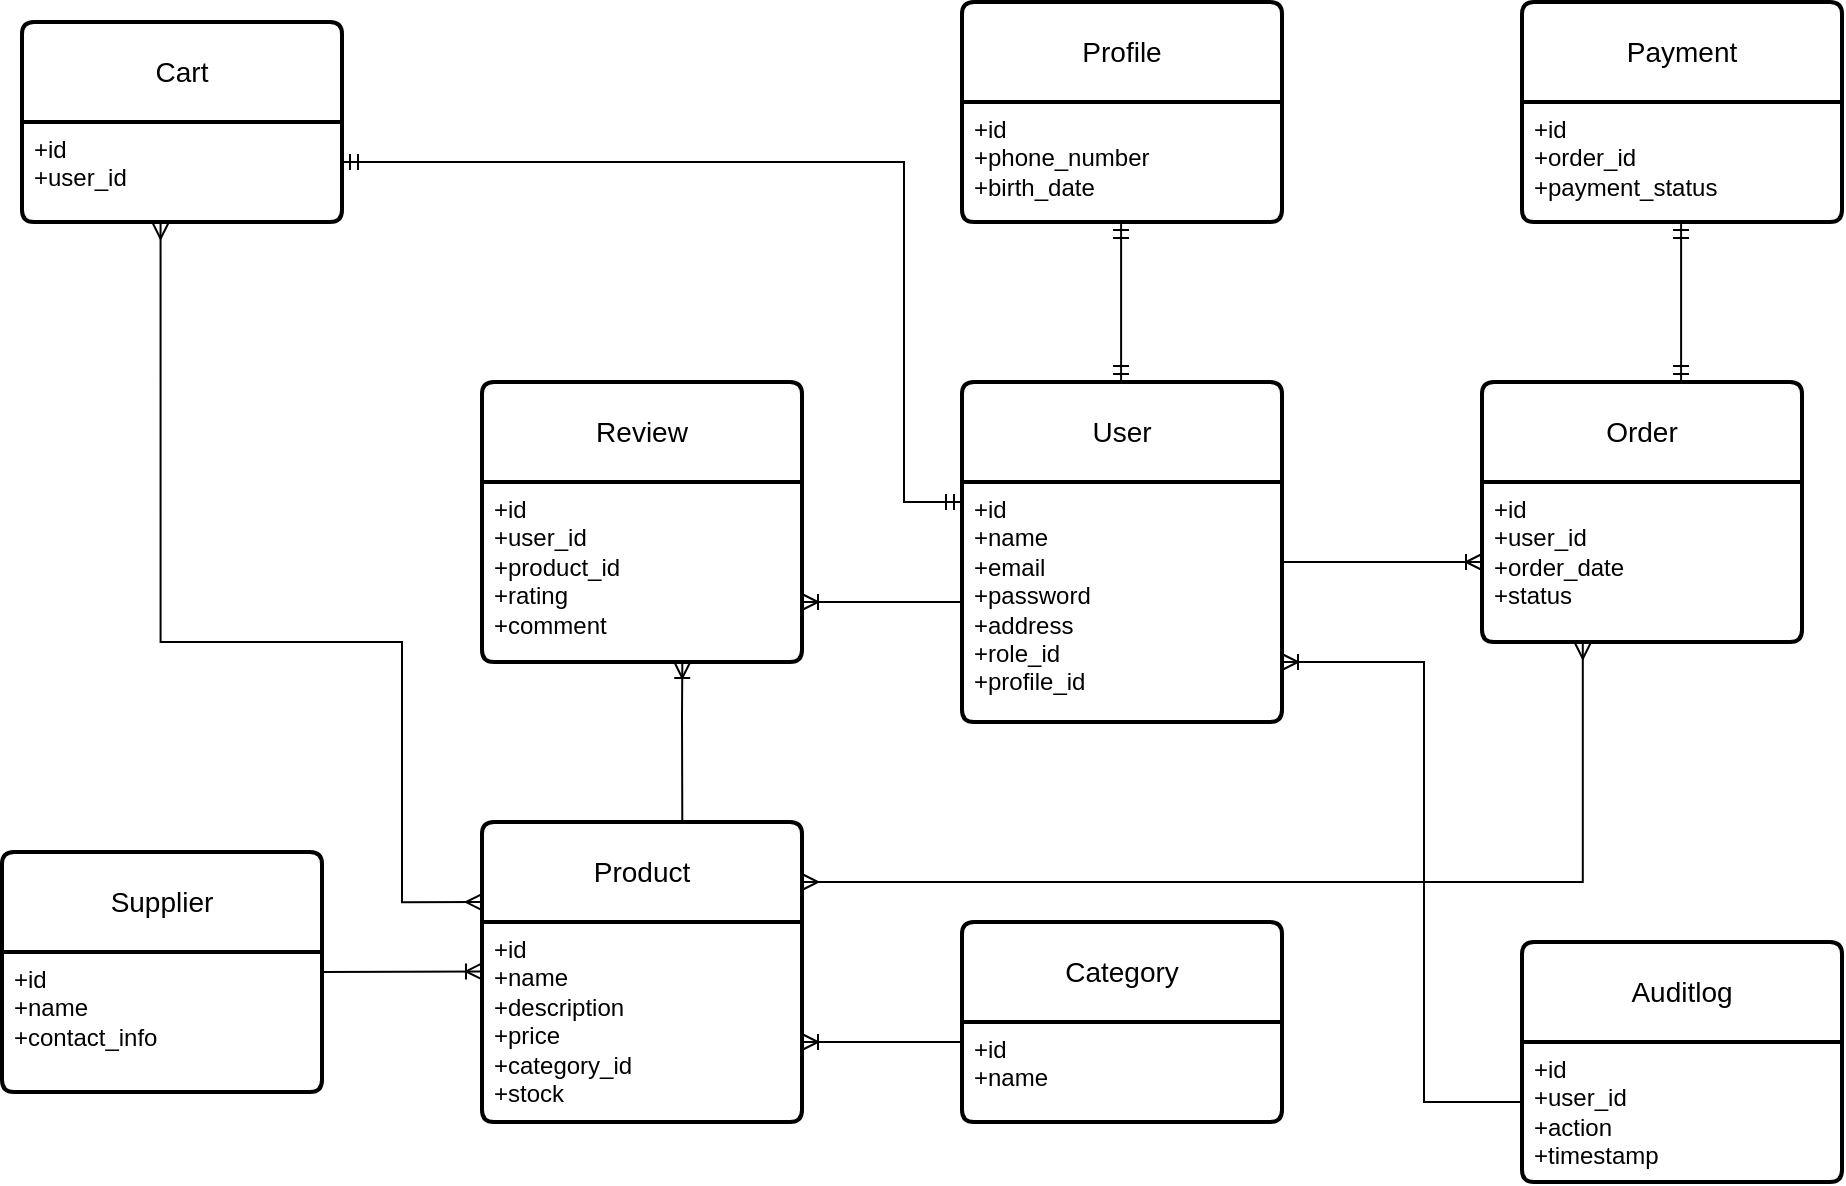 <mxfile version="24.4.13" type="device">
  <diagram name="Страница — 1" id="pphEKaw6OGg2zeK0ku8d">
    <mxGraphModel dx="1762" dy="2179" grid="1" gridSize="10" guides="1" tooltips="1" connect="1" arrows="1" fold="1" page="1" pageScale="1" pageWidth="827" pageHeight="1169" math="0" shadow="0">
      <root>
        <mxCell id="0" />
        <mxCell id="1" parent="0" />
        <mxCell id="NeMu-LNquF-UA0B_v634-1" value="Product" style="swimlane;childLayout=stackLayout;horizontal=1;startSize=50;horizontalStack=0;rounded=1;fontSize=14;fontStyle=0;strokeWidth=2;resizeParent=0;resizeLast=1;shadow=0;dashed=0;align=center;arcSize=4;whiteSpace=wrap;html=1;" vertex="1" parent="1">
          <mxGeometry x="-280" y="260" width="160" height="150" as="geometry" />
        </mxCell>
        <mxCell id="NeMu-LNquF-UA0B_v634-2" value="+id&lt;br&gt;+name&lt;br&gt;+description&lt;div&gt;+price&lt;/div&gt;&lt;div&gt;+category_id&lt;/div&gt;&lt;div&gt;+stock&lt;/div&gt;" style="align=left;strokeColor=none;fillColor=none;spacingLeft=4;fontSize=12;verticalAlign=top;resizable=0;rotatable=0;part=1;html=1;" vertex="1" parent="NeMu-LNquF-UA0B_v634-1">
          <mxGeometry y="50" width="160" height="100" as="geometry" />
        </mxCell>
        <mxCell id="NeMu-LNquF-UA0B_v634-3" value="User" style="swimlane;childLayout=stackLayout;horizontal=1;startSize=50;horizontalStack=0;rounded=1;fontSize=14;fontStyle=0;strokeWidth=2;resizeParent=0;resizeLast=1;shadow=0;dashed=0;align=center;arcSize=4;whiteSpace=wrap;html=1;" vertex="1" parent="1">
          <mxGeometry x="-40" y="40" width="160" height="170" as="geometry" />
        </mxCell>
        <mxCell id="NeMu-LNquF-UA0B_v634-4" value="+id&lt;br&gt;+name&lt;br&gt;+email&lt;div&gt;+password&lt;/div&gt;&lt;div&gt;+address&lt;/div&gt;&lt;div&gt;+role_id&lt;/div&gt;&lt;div&gt;+profile_id&lt;/div&gt;&lt;div&gt;&lt;br&gt;&lt;/div&gt;&lt;div&gt;&lt;br&gt;&lt;/div&gt;" style="align=left;strokeColor=none;fillColor=none;spacingLeft=4;fontSize=12;verticalAlign=top;resizable=0;rotatable=0;part=1;html=1;" vertex="1" parent="NeMu-LNquF-UA0B_v634-3">
          <mxGeometry y="50" width="160" height="120" as="geometry" />
        </mxCell>
        <mxCell id="NeMu-LNquF-UA0B_v634-5" value="Profile" style="swimlane;childLayout=stackLayout;horizontal=1;startSize=50;horizontalStack=0;rounded=1;fontSize=14;fontStyle=0;strokeWidth=2;resizeParent=0;resizeLast=1;shadow=0;dashed=0;align=center;arcSize=4;whiteSpace=wrap;html=1;" vertex="1" parent="1">
          <mxGeometry x="-40" y="-150" width="160" height="110" as="geometry" />
        </mxCell>
        <mxCell id="NeMu-LNquF-UA0B_v634-6" value="+id&lt;br&gt;+phone_number&lt;br&gt;+birth_date" style="align=left;strokeColor=none;fillColor=none;spacingLeft=4;fontSize=12;verticalAlign=top;resizable=0;rotatable=0;part=1;html=1;" vertex="1" parent="NeMu-LNquF-UA0B_v634-5">
          <mxGeometry y="50" width="160" height="60" as="geometry" />
        </mxCell>
        <mxCell id="NeMu-LNquF-UA0B_v634-7" value="Category" style="swimlane;childLayout=stackLayout;horizontal=1;startSize=50;horizontalStack=0;rounded=1;fontSize=14;fontStyle=0;strokeWidth=2;resizeParent=0;resizeLast=1;shadow=0;dashed=0;align=center;arcSize=4;whiteSpace=wrap;html=1;" vertex="1" parent="1">
          <mxGeometry x="-40" y="310" width="160" height="100" as="geometry" />
        </mxCell>
        <mxCell id="NeMu-LNquF-UA0B_v634-8" value="+id&lt;br&gt;+name&lt;div&gt;&lt;br/&gt;&lt;/div&gt;" style="align=left;strokeColor=none;fillColor=none;spacingLeft=4;fontSize=12;verticalAlign=top;resizable=0;rotatable=0;part=1;html=1;" vertex="1" parent="NeMu-LNquF-UA0B_v634-7">
          <mxGeometry y="50" width="160" height="50" as="geometry" />
        </mxCell>
        <mxCell id="NeMu-LNquF-UA0B_v634-9" value="Order" style="swimlane;childLayout=stackLayout;horizontal=1;startSize=50;horizontalStack=0;rounded=1;fontSize=14;fontStyle=0;strokeWidth=2;resizeParent=0;resizeLast=1;shadow=0;dashed=0;align=center;arcSize=4;whiteSpace=wrap;html=1;" vertex="1" parent="1">
          <mxGeometry x="220" y="40" width="160" height="130" as="geometry" />
        </mxCell>
        <mxCell id="NeMu-LNquF-UA0B_v634-10" value="+id&lt;br&gt;+user_id&lt;br&gt;+order_date&lt;div&gt;+status&lt;/div&gt;" style="align=left;strokeColor=none;fillColor=none;spacingLeft=4;fontSize=12;verticalAlign=top;resizable=0;rotatable=0;part=1;html=1;" vertex="1" parent="NeMu-LNquF-UA0B_v634-9">
          <mxGeometry y="50" width="160" height="80" as="geometry" />
        </mxCell>
        <mxCell id="NeMu-LNquF-UA0B_v634-11" value="Cart" style="swimlane;childLayout=stackLayout;horizontal=1;startSize=50;horizontalStack=0;rounded=1;fontSize=14;fontStyle=0;strokeWidth=2;resizeParent=0;resizeLast=1;shadow=0;dashed=0;align=center;arcSize=4;whiteSpace=wrap;html=1;" vertex="1" parent="1">
          <mxGeometry x="-510" y="-140" width="160" height="100" as="geometry" />
        </mxCell>
        <mxCell id="NeMu-LNquF-UA0B_v634-12" value="+id&lt;br&gt;+user_id" style="align=left;strokeColor=none;fillColor=none;spacingLeft=4;fontSize=12;verticalAlign=top;resizable=0;rotatable=0;part=1;html=1;" vertex="1" parent="NeMu-LNquF-UA0B_v634-11">
          <mxGeometry y="50" width="160" height="50" as="geometry" />
        </mxCell>
        <mxCell id="NeMu-LNquF-UA0B_v634-13" value="Review" style="swimlane;childLayout=stackLayout;horizontal=1;startSize=50;horizontalStack=0;rounded=1;fontSize=14;fontStyle=0;strokeWidth=2;resizeParent=0;resizeLast=1;shadow=0;dashed=0;align=center;arcSize=4;whiteSpace=wrap;html=1;" vertex="1" parent="1">
          <mxGeometry x="-280" y="40" width="160" height="140" as="geometry" />
        </mxCell>
        <mxCell id="NeMu-LNquF-UA0B_v634-14" value="+id&lt;br&gt;+user_id&lt;br&gt;+product_id&lt;div&gt;+rating&lt;/div&gt;&lt;div&gt;+comment&lt;/div&gt;" style="align=left;strokeColor=none;fillColor=none;spacingLeft=4;fontSize=12;verticalAlign=top;resizable=0;rotatable=0;part=1;html=1;" vertex="1" parent="NeMu-LNquF-UA0B_v634-13">
          <mxGeometry y="50" width="160" height="90" as="geometry" />
        </mxCell>
        <mxCell id="NeMu-LNquF-UA0B_v634-17" value="Supplier" style="swimlane;childLayout=stackLayout;horizontal=1;startSize=50;horizontalStack=0;rounded=1;fontSize=14;fontStyle=0;strokeWidth=2;resizeParent=0;resizeLast=1;shadow=0;dashed=0;align=center;arcSize=4;whiteSpace=wrap;html=1;" vertex="1" parent="1">
          <mxGeometry x="-520" y="275" width="160" height="120" as="geometry" />
        </mxCell>
        <mxCell id="NeMu-LNquF-UA0B_v634-18" value="+id&lt;br&gt;+name&lt;br&gt;+contact_info" style="align=left;strokeColor=none;fillColor=none;spacingLeft=4;fontSize=12;verticalAlign=top;resizable=0;rotatable=0;part=1;html=1;" vertex="1" parent="NeMu-LNquF-UA0B_v634-17">
          <mxGeometry y="50" width="160" height="70" as="geometry" />
        </mxCell>
        <mxCell id="NeMu-LNquF-UA0B_v634-19" value="Auditlog" style="swimlane;childLayout=stackLayout;horizontal=1;startSize=50;horizontalStack=0;rounded=1;fontSize=14;fontStyle=0;strokeWidth=2;resizeParent=0;resizeLast=1;shadow=0;dashed=0;align=center;arcSize=4;whiteSpace=wrap;html=1;" vertex="1" parent="1">
          <mxGeometry x="240" y="320" width="160" height="120" as="geometry" />
        </mxCell>
        <mxCell id="NeMu-LNquF-UA0B_v634-20" value="+id&lt;br&gt;+user_id&lt;br&gt;+action&lt;div&gt;+timestamp&lt;/div&gt;" style="align=left;strokeColor=none;fillColor=none;spacingLeft=4;fontSize=12;verticalAlign=top;resizable=0;rotatable=0;part=1;html=1;" vertex="1" parent="NeMu-LNquF-UA0B_v634-19">
          <mxGeometry y="50" width="160" height="70" as="geometry" />
        </mxCell>
        <mxCell id="NeMu-LNquF-UA0B_v634-21" value="Payment" style="swimlane;childLayout=stackLayout;horizontal=1;startSize=50;horizontalStack=0;rounded=1;fontSize=14;fontStyle=0;strokeWidth=2;resizeParent=0;resizeLast=1;shadow=0;dashed=0;align=center;arcSize=4;whiteSpace=wrap;html=1;" vertex="1" parent="1">
          <mxGeometry x="240" y="-150" width="160" height="110" as="geometry" />
        </mxCell>
        <mxCell id="NeMu-LNquF-UA0B_v634-22" value="+id&lt;br&gt;+order_id&lt;br&gt;+payment_status" style="align=left;strokeColor=none;fillColor=none;spacingLeft=4;fontSize=12;verticalAlign=top;resizable=0;rotatable=0;part=1;html=1;" vertex="1" parent="NeMu-LNquF-UA0B_v634-21">
          <mxGeometry y="50" width="160" height="60" as="geometry" />
        </mxCell>
        <mxCell id="NeMu-LNquF-UA0B_v634-28" value="" style="fontSize=12;html=1;endArrow=ERoneToMany;rounded=0;" edge="1" parent="1">
          <mxGeometry width="100" height="100" relative="1" as="geometry">
            <mxPoint x="120" y="130" as="sourcePoint" />
            <mxPoint x="220" y="130" as="targetPoint" />
          </mxGeometry>
        </mxCell>
        <mxCell id="NeMu-LNquF-UA0B_v634-32" value="" style="fontSize=12;html=1;endArrow=ERoneToMany;rounded=0;" edge="1" parent="1">
          <mxGeometry width="100" height="100" relative="1" as="geometry">
            <mxPoint x="-40" y="150" as="sourcePoint" />
            <mxPoint x="-120" y="150" as="targetPoint" />
          </mxGeometry>
        </mxCell>
        <mxCell id="NeMu-LNquF-UA0B_v634-34" value="" style="fontSize=12;html=1;endArrow=ERoneToMany;rounded=0;entryX=0.626;entryY=1.026;entryDx=0;entryDy=0;entryPerimeter=0;exitX=0.626;exitY=0;exitDx=0;exitDy=0;exitPerimeter=0;" edge="1" parent="1" source="NeMu-LNquF-UA0B_v634-1">
          <mxGeometry width="100" height="100" relative="1" as="geometry">
            <mxPoint x="-180" y="257.66" as="sourcePoint" />
            <mxPoint x="-179.84" y="180.0" as="targetPoint" />
            <Array as="points">
              <mxPoint x="-180" y="207.66" />
            </Array>
          </mxGeometry>
        </mxCell>
        <mxCell id="NeMu-LNquF-UA0B_v634-35" value="" style="fontSize=12;html=1;endArrow=ERoneToMany;rounded=0;" edge="1" parent="1">
          <mxGeometry width="100" height="100" relative="1" as="geometry">
            <mxPoint x="-360" y="335" as="sourcePoint" />
            <mxPoint x="-280" y="334.69" as="targetPoint" />
          </mxGeometry>
        </mxCell>
        <mxCell id="NeMu-LNquF-UA0B_v634-36" value="" style="edgeStyle=orthogonalEdgeStyle;fontSize=12;html=1;endArrow=ERmany;startArrow=ERmany;rounded=0;entryX=0.315;entryY=1.005;entryDx=0;entryDy=0;entryPerimeter=0;" edge="1" parent="1" target="NeMu-LNquF-UA0B_v634-10">
          <mxGeometry width="100" height="100" relative="1" as="geometry">
            <mxPoint x="-120" y="290" as="sourcePoint" />
            <mxPoint x="270" y="200" as="targetPoint" />
            <Array as="points">
              <mxPoint x="-120" y="290" />
              <mxPoint x="270" y="290" />
            </Array>
          </mxGeometry>
        </mxCell>
        <mxCell id="NeMu-LNquF-UA0B_v634-38" value="" style="fontSize=12;html=1;endArrow=ERmandOne;startArrow=ERmandOne;rounded=0;" edge="1" parent="1">
          <mxGeometry width="100" height="100" relative="1" as="geometry">
            <mxPoint x="39.55" y="40" as="sourcePoint" />
            <mxPoint x="39.55" y="-40" as="targetPoint" />
          </mxGeometry>
        </mxCell>
        <mxCell id="NeMu-LNquF-UA0B_v634-39" value="" style="fontSize=12;html=1;endArrow=ERmandOne;startArrow=ERmandOne;rounded=0;" edge="1" parent="1">
          <mxGeometry width="100" height="100" relative="1" as="geometry">
            <mxPoint x="319.55" y="40" as="sourcePoint" />
            <mxPoint x="319.55" y="-40" as="targetPoint" />
          </mxGeometry>
        </mxCell>
        <mxCell id="NeMu-LNquF-UA0B_v634-40" value="" style="fontSize=12;html=1;endArrow=ERoneToMany;rounded=0;" edge="1" parent="1">
          <mxGeometry width="100" height="100" relative="1" as="geometry">
            <mxPoint x="-40" y="370" as="sourcePoint" />
            <mxPoint x="-120" y="370" as="targetPoint" />
          </mxGeometry>
        </mxCell>
        <mxCell id="NeMu-LNquF-UA0B_v634-44" value="" style="edgeStyle=orthogonalEdgeStyle;fontSize=12;html=1;endArrow=ERmandOne;startArrow=ERmandOne;rounded=0;entryX=0;entryY=0.083;entryDx=0;entryDy=0;entryPerimeter=0;" edge="1" parent="1" target="NeMu-LNquF-UA0B_v634-4">
          <mxGeometry width="100" height="100" relative="1" as="geometry">
            <mxPoint x="-350" y="-70" as="sourcePoint" />
            <mxPoint x="-50" y="70" as="targetPoint" />
            <Array as="points">
              <mxPoint x="-69" y="-70" />
              <mxPoint x="-69" y="100" />
            </Array>
          </mxGeometry>
        </mxCell>
        <mxCell id="NeMu-LNquF-UA0B_v634-45" value="" style="edgeStyle=orthogonalEdgeStyle;fontSize=12;html=1;endArrow=ERmany;startArrow=ERmany;rounded=0;exitX=0.433;exitY=1.008;exitDx=0;exitDy=0;exitPerimeter=0;entryX=0;entryY=0.267;entryDx=0;entryDy=0;entryPerimeter=0;" edge="1" parent="1" source="NeMu-LNquF-UA0B_v634-12" target="NeMu-LNquF-UA0B_v634-1">
          <mxGeometry width="100" height="100" relative="1" as="geometry">
            <mxPoint x="-440" y="-10" as="sourcePoint" />
            <mxPoint x="-300" y="270" as="targetPoint" />
            <Array as="points">
              <mxPoint x="-441" y="170" />
              <mxPoint x="-320" y="170" />
              <mxPoint x="-320" y="300" />
            </Array>
          </mxGeometry>
        </mxCell>
        <mxCell id="NeMu-LNquF-UA0B_v634-46" value="" style="edgeStyle=orthogonalEdgeStyle;fontSize=12;html=1;endArrow=ERoneToMany;rounded=0;entryX=1;entryY=0.75;entryDx=0;entryDy=0;" edge="1" parent="1" target="NeMu-LNquF-UA0B_v634-4">
          <mxGeometry width="100" height="100" relative="1" as="geometry">
            <mxPoint x="240" y="400" as="sourcePoint" />
            <mxPoint x="130" y="200" as="targetPoint" />
            <Array as="points">
              <mxPoint x="191" y="400" />
              <mxPoint x="191" y="180" />
            </Array>
          </mxGeometry>
        </mxCell>
      </root>
    </mxGraphModel>
  </diagram>
</mxfile>
